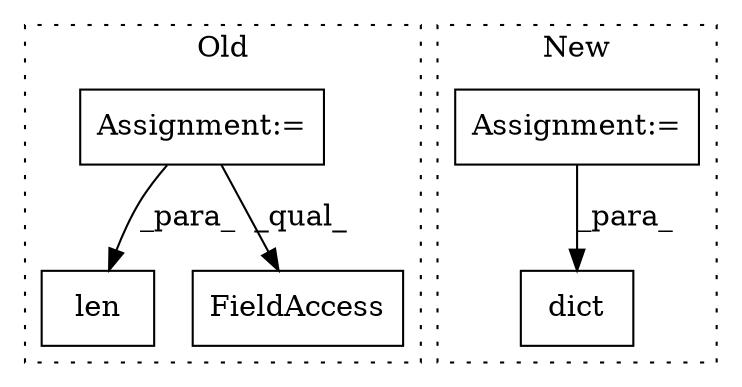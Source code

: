 digraph G {
subgraph cluster0 {
1 [label="len" a="32" s="1301,1311" l="4,1" shape="box"];
4 [label="Assignment:=" a="7" s="1189" l="1" shape="box"];
5 [label="FieldAccess" a="22" s="2100" l="23" shape="box"];
label = "Old";
style="dotted";
}
subgraph cluster1 {
2 [label="dict" a="32" s="1567,1602" l="5,1" shape="box"];
3 [label="Assignment:=" a="7" s="1401" l="1" shape="box"];
label = "New";
style="dotted";
}
3 -> 2 [label="_para_"];
4 -> 1 [label="_para_"];
4 -> 5 [label="_qual_"];
}